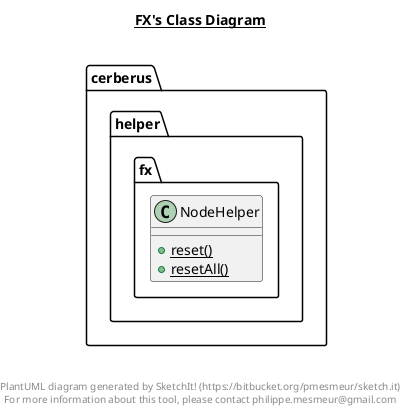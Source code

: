 @startuml

title __FX's Class Diagram__\n

  namespace cerberus {
    namespace helper.fx {
      class cerberus.helper.fx.NodeHelper {
          {static} + reset()
          {static} + resetAll()
      }
    }
  }
  



right footer


PlantUML diagram generated by SketchIt! (https://bitbucket.org/pmesmeur/sketch.it)
For more information about this tool, please contact philippe.mesmeur@gmail.com
endfooter

@enduml
